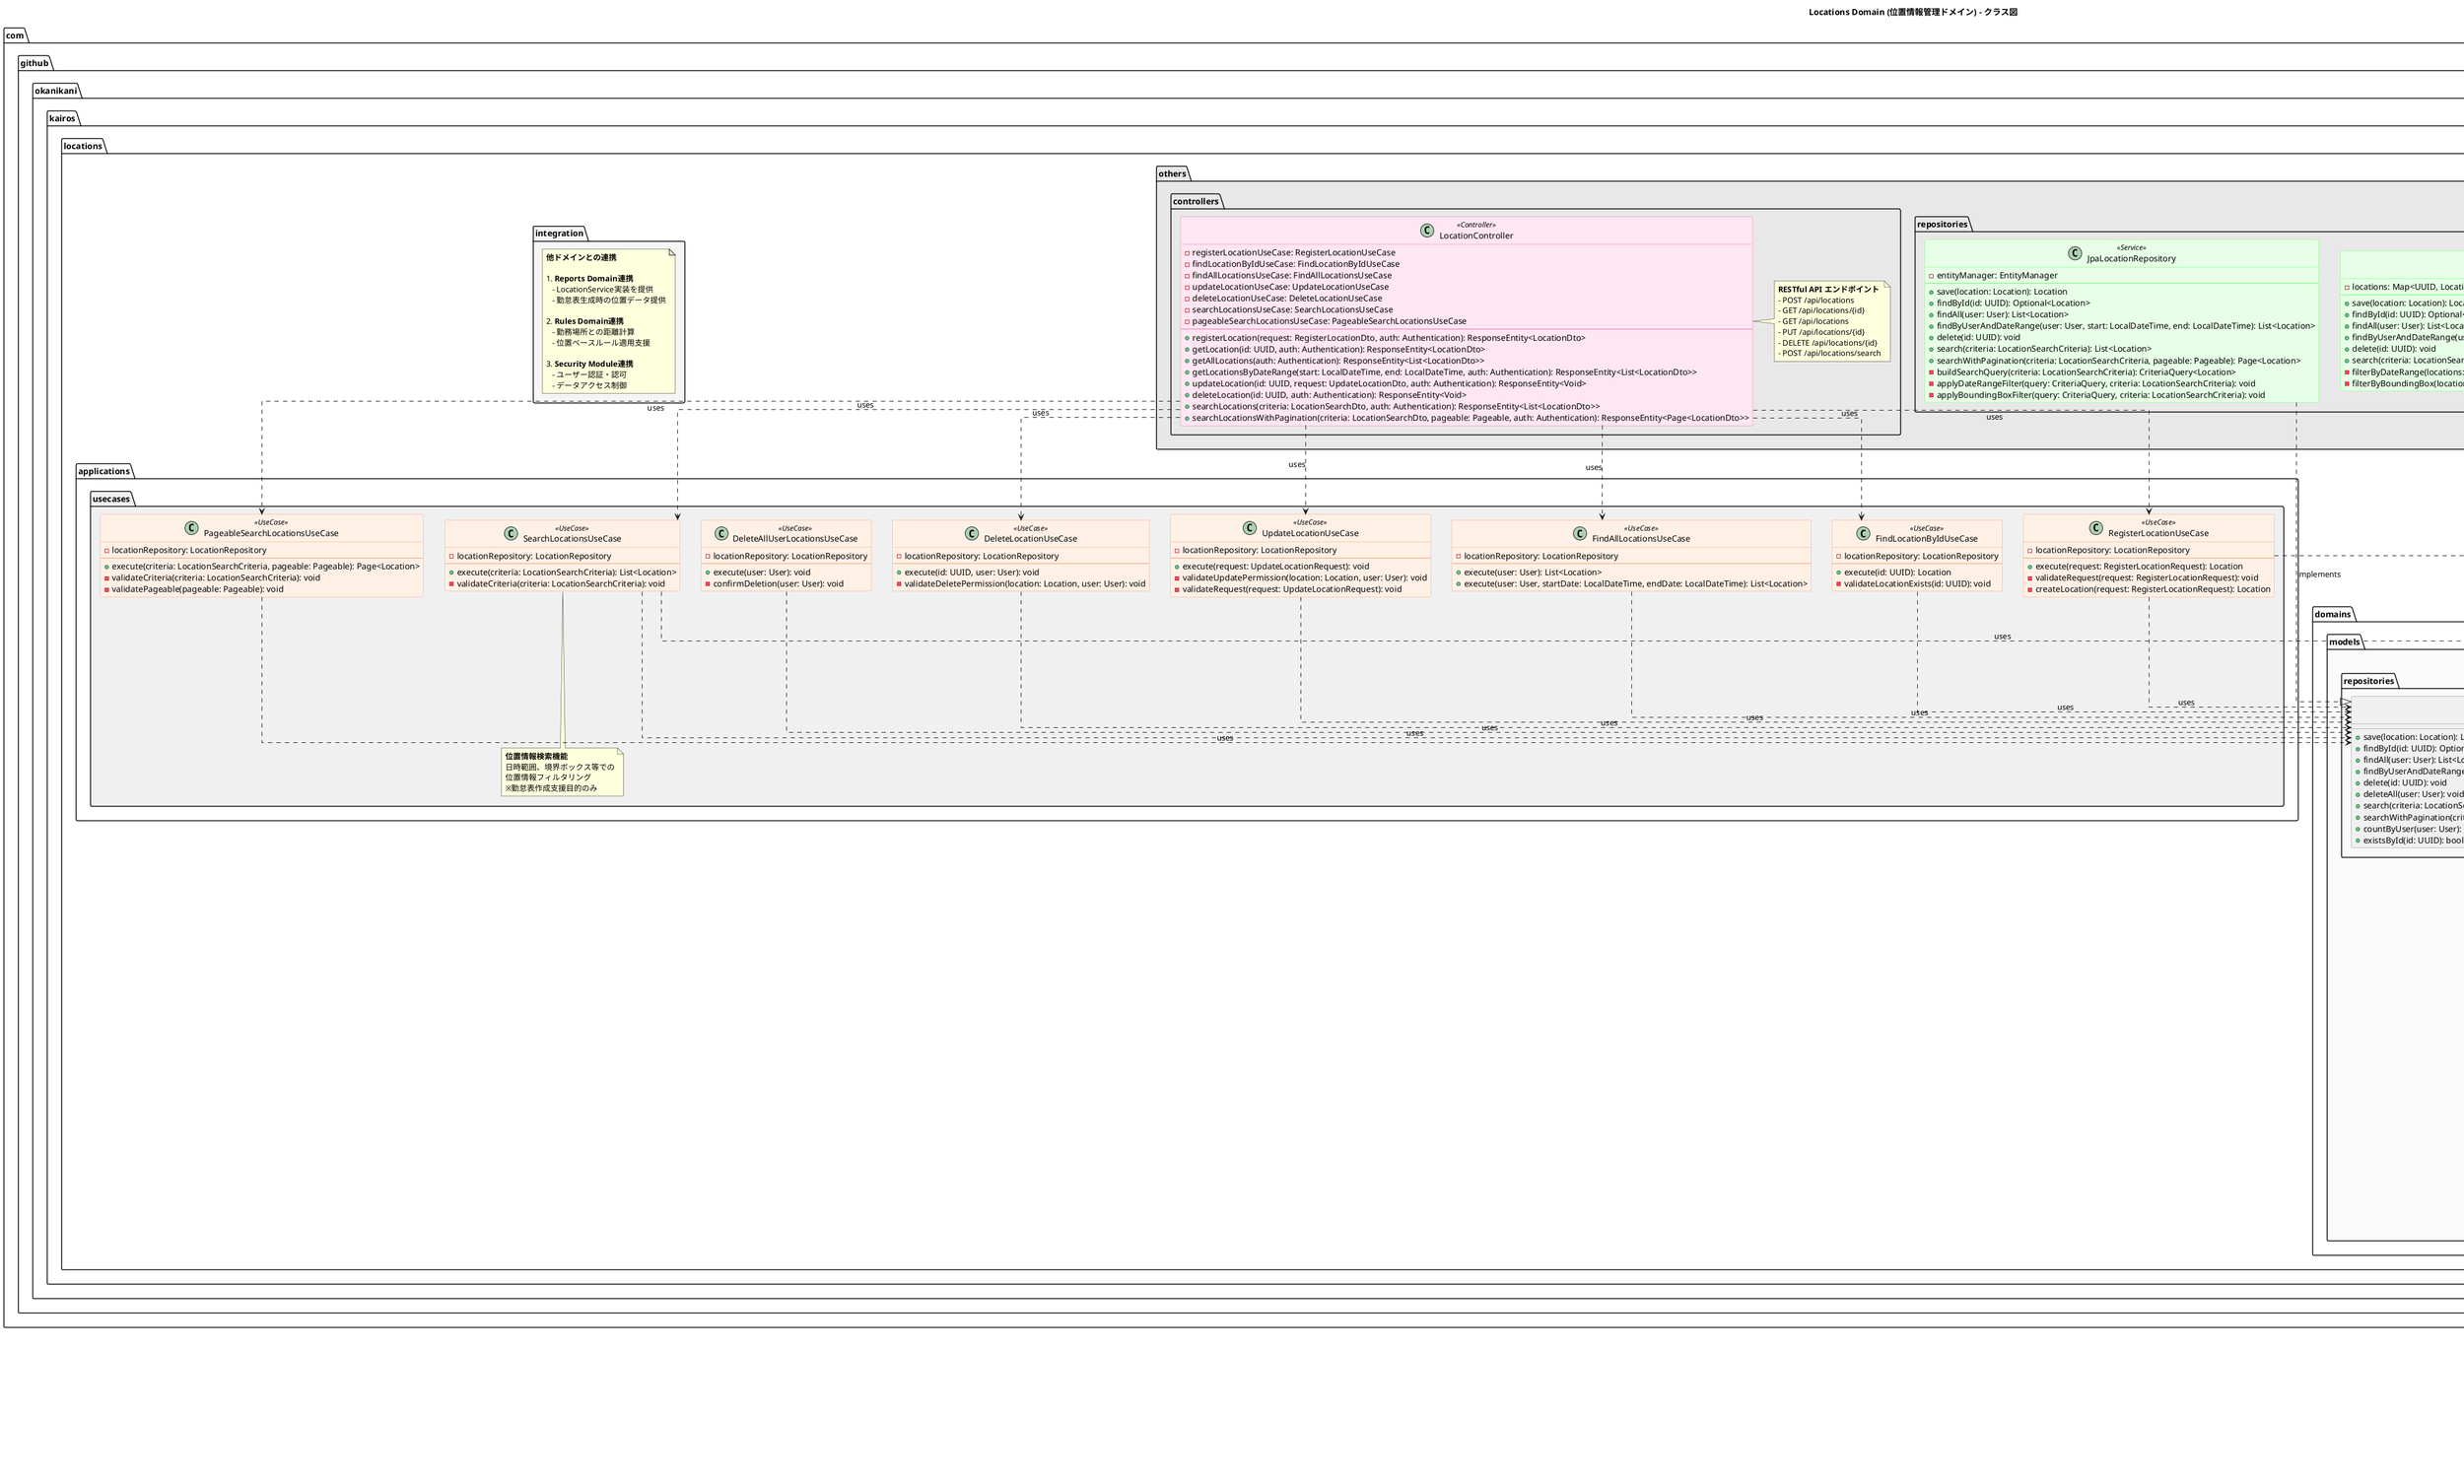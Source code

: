 @startuml locations-domain-class-diagram

!define ENTITY class
!define VALUE_OBJECT class
!define ENUM enum
!define INTERFACE interface
!define SERVICE class
!define REPOSITORY interface
!define CONTROLLER class
!define USECASE class

skinparam linetype ortho
skinparam groupInheritance 2

' Color scheme
skinparam class {
  BackgroundColor<<Entity>> #FFE6E6
  BorderColor<<Entity>> #FF6666
  BackgroundColor<<ValueObject>> #E6F3FF
  BorderColor<<ValueObject>> #6699FF
  BackgroundColor<<Enum>> #FFFACD
  BorderColor<<Enum>> #FFD700
  BackgroundColor<<Service>> #E6FFE6
  BorderColor<<Service>> #66FF66
  BackgroundColor<<Repository>> #F0F0F0
  BorderColor<<Repository>> #808080
  BackgroundColor<<Controller>> #FFE6F3
  BorderColor<<Controller>> #FF66B2
  BackgroundColor<<UseCase>> #FFF0E6
  BorderColor<<UseCase>> #FF9966
  BackgroundColor<<Interface>> #E6E6FA
  BorderColor<<Interface>> #9370DB
}

title Locations Domain (位置情報管理ドメイン) - クラス図

package "com.github.okanikani.kairos.locations" {
  
  ' ===== Domain Models Layer =====
  package "domains.models" #FAFAFA {
    
    package "entities" {
      ENTITY Location <<Entity>> {
        - id: UUID
        - latitude: double
        - longitude: double
        - recordedAt: LocalDateTime
        - user: User
        --
        + Location(id, latitude, longitude, recordedAt, user)
        + update(latitude: double, longitude: double, recordedAt: LocalDateTime): void
        + isOwnedBy(user: User): boolean
        + getCoordinates(): Coordinates
        + distanceTo(other: Location): double
        - validateLatitude(latitude: double): void
        - validateLongitude(longitude: double): void
      }
      
      note right of Location
        **位置情報エンティティ**
        GPS座標と記録時刻を管理
        - latitude: 緯度 (-90.0 to 90.0)
        - longitude: 経度 (-180.0 to 180.0)
        - recordedAt: 記録日時
        - user: 記録者
        
        **重要制約:**
        位置情報は勤怠表作成目的でのみ使用
        高度な位置分析機能は対象外
      end note
    }
    
    package "valueobjects" {
      VALUE_OBJECT User <<ValueObject>> {
        - userId: String
        --
        + User(userId: String)
        + equals(other: Object): boolean
        + hashCode(): int
        + toString(): String
      }
      
      VALUE_OBJECT Coordinates <<ValueObject>> {
        - latitude: double
        - longitude: double
        --
        + Coordinates(latitude: double, longitude: double)
        + distanceTo(other: Coordinates): double
        + isValid(): boolean
        + equals(other: Object): boolean
        + hashCode(): int
      }
      
      VALUE_OBJECT LocationSearchCriteria <<ValueObject>> {
        - user: User
        - startDateTime: LocalDateTime
        - endDateTime: LocalDateTime
        - boundingBox: BoundingBox
        --
        + LocationSearchCriteria(...)
        + hasDateRange(): boolean
        + hasBoundingBox(): boolean
        + isValid(): boolean
      }
      
      VALUE_OBJECT BoundingBox <<ValueObject>> {
        - northEast: Coordinates
        - southWest: Coordinates
        --
        + BoundingBox(northEast: Coordinates, southWest: Coordinates)
        + contains(coordinates: Coordinates): boolean
        + isValid(): boolean
      }
      
      note bottom of Coordinates
        **座標バリューオブジェクト**
        GPS座標の値を表現
        距離計算機能を含む
      end note
    }
    
    package "repositories" {
      REPOSITORY LocationRepository <<Repository>> {
        + save(location: Location): Location
        + findById(id: UUID): Optional<Location>
        + findAll(user: User): List<Location>
        + findByUserAndDateRange(user: User, start: LocalDateTime, end: LocalDateTime): List<Location>
        + delete(id: UUID): void
        + deleteAll(user: User): void
        + search(criteria: LocationSearchCriteria): List<Location>
        + searchWithPagination(criteria: LocationSearchCriteria, pageable: Pageable): Page<Location>
        + countByUser(user: User): long
        + existsById(id: UUID): boolean
      }
    }
  }
  
  ' ===== Application Services Layer =====
  package "applications.usecases" #F0F0F0 {
    
    USECASE RegisterLocationUseCase <<UseCase>> {
      - locationRepository: LocationRepository
      --
      + execute(request: RegisterLocationRequest): Location
      - validateRequest(request: RegisterLocationRequest): void
      - createLocation(request: RegisterLocationRequest): Location
    }
    
    USECASE FindLocationByIdUseCase <<UseCase>> {
      - locationRepository: LocationRepository
      --
      + execute(id: UUID): Location
      - validateLocationExists(id: UUID): void
    }
    
    USECASE FindAllLocationsUseCase <<UseCase>> {
      - locationRepository: LocationRepository
      --
      + execute(user: User): List<Location>
      + execute(user: User, startDate: LocalDateTime, endDate: LocalDateTime): List<Location>
    }
    
    USECASE UpdateLocationUseCase <<UseCase>> {
      - locationRepository: LocationRepository
      --
      + execute(request: UpdateLocationRequest): void
      - validateUpdatePermission(location: Location, user: User): void
      - validateRequest(request: UpdateLocationRequest): void
    }
    
    USECASE DeleteLocationUseCase <<UseCase>> {
      - locationRepository: LocationRepository
      --
      + execute(id: UUID, user: User): void
      - validateDeletePermission(location: Location, user: User): void
    }
    
    USECASE SearchLocationsUseCase <<UseCase>> {
      - locationRepository: LocationRepository
      --
      + execute(criteria: LocationSearchCriteria): List<Location>
      - validateCriteria(criteria: LocationSearchCriteria): void
    }
    
    USECASE PageableSearchLocationsUseCase <<UseCase>> {
      - locationRepository: LocationRepository
      --
      + execute(criteria: LocationSearchCriteria, pageable: Pageable): Page<Location>
      - validateCriteria(criteria: LocationSearchCriteria): void
      - validatePageable(pageable: Pageable): void
    }
    
    USECASE DeleteAllUserLocationsUseCase <<UseCase>> {
      - locationRepository: LocationRepository
      --
      + execute(user: User): void
      - confirmDeletion(user: User): void
    }
    
    note bottom of SearchLocationsUseCase
      **位置情報検索機能**
      日時範囲、境界ボックス等での
      位置情報フィルタリング
      ※勤怠表作成支援目的のみ
    end note
  }
  
  ' ===== Interface Adapters Layer =====
  package "others" #E8E8E8 {
    
    package "controllers" {
      CONTROLLER LocationController <<Controller>> {
        - registerLocationUseCase: RegisterLocationUseCase
        - findLocationByIdUseCase: FindLocationByIdUseCase
        - findAllLocationsUseCase: FindAllLocationsUseCase
        - updateLocationUseCase: UpdateLocationUseCase
        - deleteLocationUseCase: DeleteLocationUseCase
        - searchLocationsUseCase: SearchLocationsUseCase
        - pageableSearchLocationsUseCase: PageableSearchLocationsUseCase
        --
        + registerLocation(request: RegisterLocationDto, auth: Authentication): ResponseEntity<LocationDto>
        + getLocation(id: UUID, auth: Authentication): ResponseEntity<LocationDto>
        + getAllLocations(auth: Authentication): ResponseEntity<List<LocationDto>>
        + getLocationsByDateRange(start: LocalDateTime, end: LocalDateTime, auth: Authentication): ResponseEntity<List<LocationDto>>
        + updateLocation(id: UUID, request: UpdateLocationDto, auth: Authentication): ResponseEntity<Void>
        + deleteLocation(id: UUID, auth: Authentication): ResponseEntity<Void>
        + searchLocations(criteria: LocationSearchDto, auth: Authentication): ResponseEntity<List<LocationDto>>
        + searchLocationsWithPagination(criteria: LocationSearchDto, pageable: Pageable, auth: Authentication): ResponseEntity<Page<LocationDto>>
      }
      
      note right of LocationController
        **RESTful API エンドポイント**
        - POST /api/locations
        - GET /api/locations/{id}
        - GET /api/locations
        - PUT /api/locations/{id}
        - DELETE /api/locations/{id}
        - POST /api/locations/search
      end note
    }
    
    package "repositories" {
      SERVICE JpaLocationRepository <<Service>> {
        - entityManager: EntityManager
        --
        + save(location: Location): Location
        + findById(id: UUID): Optional<Location>
        + findAll(user: User): List<Location>
        + findByUserAndDateRange(user: User, start: LocalDateTime, end: LocalDateTime): List<Location>
        + delete(id: UUID): void
        + search(criteria: LocationSearchCriteria): List<Location>
        + searchWithPagination(criteria: LocationSearchCriteria, pageable: Pageable): Page<Location>
        - buildSearchQuery(criteria: LocationSearchCriteria): CriteriaQuery<Location>
        - applyDateRangeFilter(query: CriteriaQuery, criteria: LocationSearchCriteria): void
        - applyBoundingBoxFilter(query: CriteriaQuery, criteria: LocationSearchCriteria): void
      }
      
      SERVICE InMemoryLocationRepository <<Service>> {
        - locations: Map<UUID, Location>
        --
        + save(location: Location): Location
        + findById(id: UUID): Optional<Location>
        + findAll(user: User): List<Location>
        + findByUserAndDateRange(user: User, start: LocalDateTime, end: LocalDateTime): List<Location>
        + delete(id: UUID): void
        + search(criteria: LocationSearchCriteria): List<Location>
        - filterByDateRange(locations: List<Location>, start: LocalDateTime, end: LocalDateTime): List<Location>
        - filterByBoundingBox(locations: List<Location>, boundingBox: BoundingBox): List<Location>
      }
    }
    
    package "mappers" {
      SERVICE LocationMapper <<Service>> {
        + {static} toDto(location: Location): LocationDto
        + {static} toDtoList(locations: List<Location>): List<LocationDto>
        + {static} toEntity(dto: RegisterLocationDto, user: User): Location
        + {static} toCriteria(dto: LocationSearchDto, user: User): LocationSearchCriteria
      }
    }
  }
  
  ' ===== External Integration =====
  package "integration" #F5F5F5 {
    
    note as IntegrationNote
      **他ドメインとの連携**
      
      1. **Reports Domain連携**
         - LocationService実装を提供
         - 勤怠表生成時の位置データ提供
      
      2. **Rules Domain連携**
         - 勤務場所との距離計算
         - 位置ベースルール適用支援
      
      3. **Security Module連携**
         - ユーザー認証・認可
         - データアクセス制御
    end note
  }
}

' ===== Relationships =====

' Entity relationships
Location --> User : owner
Location --> Coordinates : has

' Value Object relationships
LocationSearchCriteria --> User : user
LocationSearchCriteria --> BoundingBox : boundingBox
BoundingBox --> Coordinates : northEast
BoundingBox --> Coordinates : southWest

' Use Case relationships
RegisterLocationUseCase ..> LocationRepository : uses
RegisterLocationUseCase ..> Location : creates
FindLocationByIdUseCase ..> LocationRepository : uses
FindAllLocationsUseCase ..> LocationRepository : uses
UpdateLocationUseCase ..> LocationRepository : uses
DeleteLocationUseCase ..> LocationRepository : uses
SearchLocationsUseCase ..> LocationRepository : uses
SearchLocationsUseCase ..> LocationSearchCriteria : uses
PageableSearchLocationsUseCase ..> LocationRepository : uses
DeleteAllUserLocationsUseCase ..> LocationRepository : uses

' Controller relationships
LocationController ..> RegisterLocationUseCase : uses
LocationController ..> FindLocationByIdUseCase : uses
LocationController ..> FindAllLocationsUseCase : uses
LocationController ..> UpdateLocationUseCase : uses
LocationController ..> DeleteLocationUseCase : uses
LocationController ..> SearchLocationsUseCase : uses
LocationController ..> PageableSearchLocationsUseCase : uses

' Repository implementations
JpaLocationRepository ..|> LocationRepository : implements
InMemoryLocationRepository ..|> LocationRepository : implements

' Mapper relationships
LocationMapper ..> Location : maps
LocationMapper ..> LocationSearchCriteria : creates

' Legend
legend right
  |= 記号 |= 意味 |
  | <<Entity>> | エンティティ |
  | <<ValueObject>> | バリューオブジェクト |
  | <<Service>> | ドメインサービス |
  | <<UseCase>> | ユースケース |
  | <<Repository>> | リポジトリインターフェース |
  | <<Controller>> | RESTコントローラー |
  
  **制約事項:**
  位置情報は勤怠表作成目的でのみ使用
  高度な位置分析・マッピング機能は対象外
endlegend

@enduml
